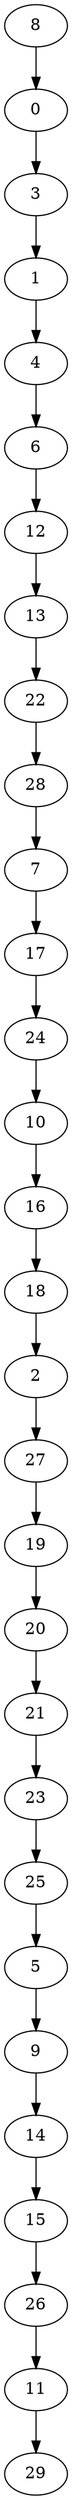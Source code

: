 digraph {
  0;
  1;
  2;
  3;
  4;
  5;
  6;
  7;
  8;
  9;
  10;
  11;
  12;
  13;
  14;
  15;
  16;
  17;
  18;
  19;
  20;
  21;
  22;
  23;
  24;
  25;
  26;
  27;
  28;
  29;
  8 -> 0;
  0 -> 3;
  3 -> 1;
  1 -> 4;
  4 -> 6;
  6 -> 12;
  12 -> 13;
  13 -> 22;
  22 -> 28;
  28 -> 7;
  7 -> 17;
  17 -> 24;
  24 -> 10;
  10 -> 16;
  16 -> 18;
  18 -> 2;
  2 -> 27;
  27 -> 19;
  19 -> 20;
  20 -> 21;
  21 -> 23;
  23 -> 25;
  25 -> 5;
  5 -> 9;
  9 -> 14;
  14 -> 15;
  15 -> 26;
  26 -> 11;
  11 -> 29;
}